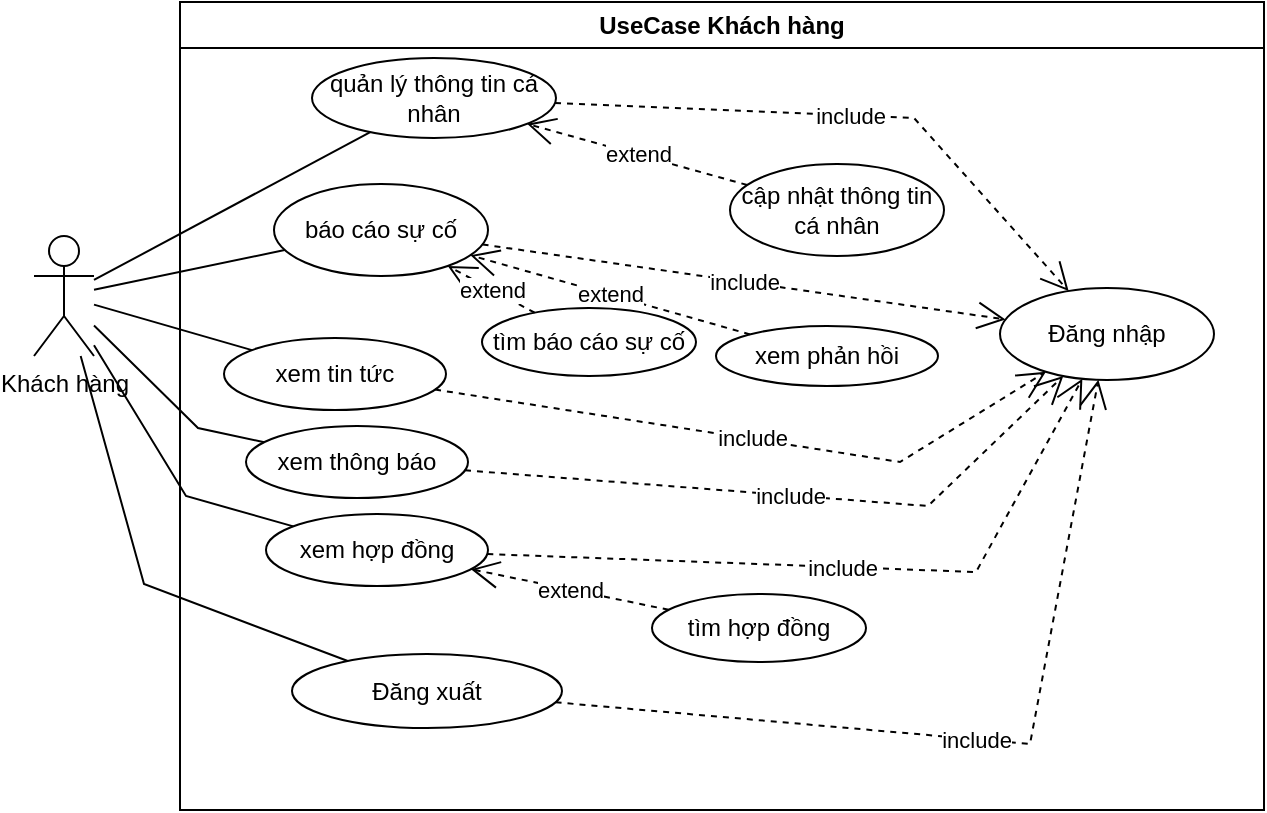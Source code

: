 <mxfile version="22.1.1" type="device">
  <diagram name="Trang-1" id="gd4Vn1vdsNSHXaNgZSAt">
    <mxGraphModel dx="1246" dy="559" grid="0" gridSize="10" guides="1" tooltips="1" connect="1" arrows="1" fold="1" page="1" pageScale="1" pageWidth="827" pageHeight="1169" math="0" shadow="0">
      <root>
        <mxCell id="0" />
        <mxCell id="1" parent="0" />
        <mxCell id="cjHwSRp8eY9vV_9u1N-K-1" value="UseCase Khách hàng" style="swimlane;whiteSpace=wrap;html=1;" vertex="1" parent="1">
          <mxGeometry x="275" y="297" width="542" height="404" as="geometry" />
        </mxCell>
        <mxCell id="cjHwSRp8eY9vV_9u1N-K-3" value="quản lý thông tin cá nhân" style="ellipse;whiteSpace=wrap;html=1;" vertex="1" parent="cjHwSRp8eY9vV_9u1N-K-1">
          <mxGeometry x="66" y="28" width="122" height="40" as="geometry" />
        </mxCell>
        <mxCell id="cjHwSRp8eY9vV_9u1N-K-4" value="cập nhật thông tin cá nhân" style="ellipse;whiteSpace=wrap;html=1;" vertex="1" parent="cjHwSRp8eY9vV_9u1N-K-1">
          <mxGeometry x="275" y="81" width="107" height="46" as="geometry" />
        </mxCell>
        <mxCell id="cjHwSRp8eY9vV_9u1N-K-6" value="Đăng nhập" style="ellipse;whiteSpace=wrap;html=1;" vertex="1" parent="cjHwSRp8eY9vV_9u1N-K-1">
          <mxGeometry x="410" y="143" width="107" height="46" as="geometry" />
        </mxCell>
        <mxCell id="cjHwSRp8eY9vV_9u1N-K-7" value="báo cáo sự cố" style="ellipse;whiteSpace=wrap;html=1;" vertex="1" parent="cjHwSRp8eY9vV_9u1N-K-1">
          <mxGeometry x="47" y="91" width="107" height="46" as="geometry" />
        </mxCell>
        <mxCell id="cjHwSRp8eY9vV_9u1N-K-8" value="xem phản hồi" style="ellipse;whiteSpace=wrap;html=1;" vertex="1" parent="cjHwSRp8eY9vV_9u1N-K-1">
          <mxGeometry x="268" y="162" width="111" height="30" as="geometry" />
        </mxCell>
        <mxCell id="cjHwSRp8eY9vV_9u1N-K-9" value="xem tin tức" style="ellipse;whiteSpace=wrap;html=1;" vertex="1" parent="cjHwSRp8eY9vV_9u1N-K-1">
          <mxGeometry x="22" y="168" width="111" height="36" as="geometry" />
        </mxCell>
        <mxCell id="cjHwSRp8eY9vV_9u1N-K-10" value="xem thông báo" style="ellipse;whiteSpace=wrap;html=1;" vertex="1" parent="cjHwSRp8eY9vV_9u1N-K-1">
          <mxGeometry x="33" y="212" width="111" height="36" as="geometry" />
        </mxCell>
        <mxCell id="cjHwSRp8eY9vV_9u1N-K-11" value="xem hợp đồng" style="ellipse;whiteSpace=wrap;html=1;" vertex="1" parent="cjHwSRp8eY9vV_9u1N-K-1">
          <mxGeometry x="43" y="256" width="111" height="36" as="geometry" />
        </mxCell>
        <mxCell id="cjHwSRp8eY9vV_9u1N-K-12" value="extend" style="endArrow=open;endSize=12;dashed=1;html=1;rounded=0;" edge="1" parent="cjHwSRp8eY9vV_9u1N-K-1" source="cjHwSRp8eY9vV_9u1N-K-8" target="cjHwSRp8eY9vV_9u1N-K-7">
          <mxGeometry width="160" relative="1" as="geometry">
            <mxPoint x="204" y="267" as="sourcePoint" />
            <mxPoint x="364" y="267" as="targetPoint" />
          </mxGeometry>
        </mxCell>
        <mxCell id="cjHwSRp8eY9vV_9u1N-K-13" value="extend" style="endArrow=open;endSize=12;dashed=1;html=1;rounded=0;" edge="1" parent="cjHwSRp8eY9vV_9u1N-K-1" source="cjHwSRp8eY9vV_9u1N-K-4" target="cjHwSRp8eY9vV_9u1N-K-3">
          <mxGeometry width="160" relative="1" as="geometry">
            <mxPoint x="281" y="111" as="sourcePoint" />
            <mxPoint x="193" y="86" as="targetPoint" />
          </mxGeometry>
        </mxCell>
        <mxCell id="cjHwSRp8eY9vV_9u1N-K-14" value="include" style="endArrow=open;endSize=12;dashed=1;html=1;rounded=0;" edge="1" parent="cjHwSRp8eY9vV_9u1N-K-1" source="cjHwSRp8eY9vV_9u1N-K-11" target="cjHwSRp8eY9vV_9u1N-K-6">
          <mxGeometry width="160" relative="1" as="geometry">
            <mxPoint x="292" y="183" as="sourcePoint" />
            <mxPoint x="204" y="158" as="targetPoint" />
            <Array as="points">
              <mxPoint x="398" y="285" />
            </Array>
          </mxGeometry>
        </mxCell>
        <mxCell id="cjHwSRp8eY9vV_9u1N-K-15" value="include" style="endArrow=open;endSize=12;dashed=1;html=1;rounded=0;" edge="1" parent="cjHwSRp8eY9vV_9u1N-K-1" source="cjHwSRp8eY9vV_9u1N-K-10" target="cjHwSRp8eY9vV_9u1N-K-6">
          <mxGeometry width="160" relative="1" as="geometry">
            <mxPoint x="224" y="298" as="sourcePoint" />
            <mxPoint x="438" y="193" as="targetPoint" />
            <Array as="points">
              <mxPoint x="374" y="252" />
            </Array>
          </mxGeometry>
        </mxCell>
        <mxCell id="cjHwSRp8eY9vV_9u1N-K-16" value="include" style="endArrow=open;endSize=12;dashed=1;html=1;rounded=0;" edge="1" parent="cjHwSRp8eY9vV_9u1N-K-1" source="cjHwSRp8eY9vV_9u1N-K-9" target="cjHwSRp8eY9vV_9u1N-K-6">
          <mxGeometry width="160" relative="1" as="geometry">
            <mxPoint x="234" y="308" as="sourcePoint" />
            <mxPoint x="448" y="203" as="targetPoint" />
            <Array as="points">
              <mxPoint x="360" y="230" />
            </Array>
          </mxGeometry>
        </mxCell>
        <mxCell id="cjHwSRp8eY9vV_9u1N-K-17" value="include" style="endArrow=open;endSize=12;dashed=1;html=1;rounded=0;" edge="1" parent="cjHwSRp8eY9vV_9u1N-K-1" source="cjHwSRp8eY9vV_9u1N-K-7" target="cjHwSRp8eY9vV_9u1N-K-6">
          <mxGeometry width="160" relative="1" as="geometry">
            <mxPoint x="179.002" y="103.936" as="sourcePoint" />
            <mxPoint x="451.77" y="175" as="targetPoint" />
          </mxGeometry>
        </mxCell>
        <mxCell id="cjHwSRp8eY9vV_9u1N-K-18" value="include" style="endArrow=open;endSize=12;dashed=1;html=1;rounded=0;" edge="1" parent="cjHwSRp8eY9vV_9u1N-K-1" source="cjHwSRp8eY9vV_9u1N-K-3" target="cjHwSRp8eY9vV_9u1N-K-6">
          <mxGeometry width="160" relative="1" as="geometry">
            <mxPoint x="254" y="323" as="sourcePoint" />
            <mxPoint x="468" y="218" as="targetPoint" />
            <Array as="points">
              <mxPoint x="367" y="58" />
            </Array>
          </mxGeometry>
        </mxCell>
        <mxCell id="cjHwSRp8eY9vV_9u1N-K-19" value="Đăng xuất" style="ellipse;whiteSpace=wrap;html=1;" vertex="1" parent="cjHwSRp8eY9vV_9u1N-K-1">
          <mxGeometry x="56" y="326" width="135" height="37" as="geometry" />
        </mxCell>
        <mxCell id="cjHwSRp8eY9vV_9u1N-K-20" value="include" style="endArrow=open;endSize=12;dashed=1;html=1;rounded=0;" edge="1" parent="cjHwSRp8eY9vV_9u1N-K-1" source="cjHwSRp8eY9vV_9u1N-K-19" target="cjHwSRp8eY9vV_9u1N-K-6">
          <mxGeometry width="160" relative="1" as="geometry">
            <mxPoint x="296" y="354" as="sourcePoint" />
            <mxPoint x="456" y="354" as="targetPoint" />
            <Array as="points">
              <mxPoint x="425" y="371" />
            </Array>
          </mxGeometry>
        </mxCell>
        <mxCell id="cjHwSRp8eY9vV_9u1N-K-22" value="tìm báo cáo sự cố" style="ellipse;whiteSpace=wrap;html=1;" vertex="1" parent="cjHwSRp8eY9vV_9u1N-K-1">
          <mxGeometry x="151" y="153" width="107" height="34" as="geometry" />
        </mxCell>
        <mxCell id="cjHwSRp8eY9vV_9u1N-K-21" value="tìm hợp đồng" style="ellipse;whiteSpace=wrap;html=1;" vertex="1" parent="cjHwSRp8eY9vV_9u1N-K-1">
          <mxGeometry x="236" y="296" width="107" height="34" as="geometry" />
        </mxCell>
        <mxCell id="cjHwSRp8eY9vV_9u1N-K-23" value="extend" style="endArrow=open;endSize=12;dashed=1;html=1;rounded=0;" edge="1" parent="cjHwSRp8eY9vV_9u1N-K-1" source="cjHwSRp8eY9vV_9u1N-K-22" target="cjHwSRp8eY9vV_9u1N-K-7">
          <mxGeometry width="160" relative="1" as="geometry">
            <mxPoint x="295" y="101" as="sourcePoint" />
            <mxPoint x="232" y="82" as="targetPoint" />
          </mxGeometry>
        </mxCell>
        <mxCell id="cjHwSRp8eY9vV_9u1N-K-24" value="extend" style="endArrow=open;endSize=12;dashed=1;html=1;rounded=0;" edge="1" parent="cjHwSRp8eY9vV_9u1N-K-1" source="cjHwSRp8eY9vV_9u1N-K-21" target="cjHwSRp8eY9vV_9u1N-K-11">
          <mxGeometry width="160" relative="1" as="geometry">
            <mxPoint x="304" y="89" as="sourcePoint" />
            <mxPoint x="241" y="70" as="targetPoint" />
          </mxGeometry>
        </mxCell>
        <mxCell id="cjHwSRp8eY9vV_9u1N-K-2" value="Khách hàng" style="shape=umlActor;verticalLabelPosition=bottom;verticalAlign=top;html=1;" vertex="1" parent="1">
          <mxGeometry x="202" y="414" width="30" height="60" as="geometry" />
        </mxCell>
        <mxCell id="cjHwSRp8eY9vV_9u1N-K-25" value="" style="endArrow=none;html=1;rounded=0;" edge="1" parent="1" source="cjHwSRp8eY9vV_9u1N-K-2" target="cjHwSRp8eY9vV_9u1N-K-3">
          <mxGeometry width="50" height="50" relative="1" as="geometry">
            <mxPoint x="456" y="492" as="sourcePoint" />
            <mxPoint x="506" y="442" as="targetPoint" />
          </mxGeometry>
        </mxCell>
        <mxCell id="cjHwSRp8eY9vV_9u1N-K-26" value="" style="endArrow=none;html=1;rounded=0;" edge="1" parent="1" source="cjHwSRp8eY9vV_9u1N-K-2" target="cjHwSRp8eY9vV_9u1N-K-7">
          <mxGeometry width="50" height="50" relative="1" as="geometry">
            <mxPoint x="270" y="445" as="sourcePoint" />
            <mxPoint x="384" y="373" as="targetPoint" />
          </mxGeometry>
        </mxCell>
        <mxCell id="cjHwSRp8eY9vV_9u1N-K-27" value="" style="endArrow=none;html=1;rounded=0;" edge="1" parent="1" source="cjHwSRp8eY9vV_9u1N-K-2" target="cjHwSRp8eY9vV_9u1N-K-9">
          <mxGeometry width="50" height="50" relative="1" as="geometry">
            <mxPoint x="280" y="455" as="sourcePoint" />
            <mxPoint x="394" y="383" as="targetPoint" />
          </mxGeometry>
        </mxCell>
        <mxCell id="cjHwSRp8eY9vV_9u1N-K-28" value="" style="endArrow=none;html=1;rounded=0;" edge="1" parent="1" source="cjHwSRp8eY9vV_9u1N-K-2" target="cjHwSRp8eY9vV_9u1N-K-10">
          <mxGeometry width="50" height="50" relative="1" as="geometry">
            <mxPoint x="290" y="465" as="sourcePoint" />
            <mxPoint x="404" y="393" as="targetPoint" />
            <Array as="points">
              <mxPoint x="284" y="510" />
            </Array>
          </mxGeometry>
        </mxCell>
        <mxCell id="cjHwSRp8eY9vV_9u1N-K-29" value="" style="endArrow=none;html=1;rounded=0;" edge="1" parent="1" source="cjHwSRp8eY9vV_9u1N-K-2" target="cjHwSRp8eY9vV_9u1N-K-11">
          <mxGeometry width="50" height="50" relative="1" as="geometry">
            <mxPoint x="300" y="475" as="sourcePoint" />
            <mxPoint x="414" y="403" as="targetPoint" />
            <Array as="points">
              <mxPoint x="278" y="544" />
            </Array>
          </mxGeometry>
        </mxCell>
        <mxCell id="cjHwSRp8eY9vV_9u1N-K-30" value="" style="endArrow=none;html=1;rounded=0;" edge="1" parent="1" source="cjHwSRp8eY9vV_9u1N-K-2" target="cjHwSRp8eY9vV_9u1N-K-19">
          <mxGeometry width="50" height="50" relative="1" as="geometry">
            <mxPoint x="310" y="485" as="sourcePoint" />
            <mxPoint x="424" y="413" as="targetPoint" />
            <Array as="points">
              <mxPoint x="257" y="588" />
            </Array>
          </mxGeometry>
        </mxCell>
      </root>
    </mxGraphModel>
  </diagram>
</mxfile>
